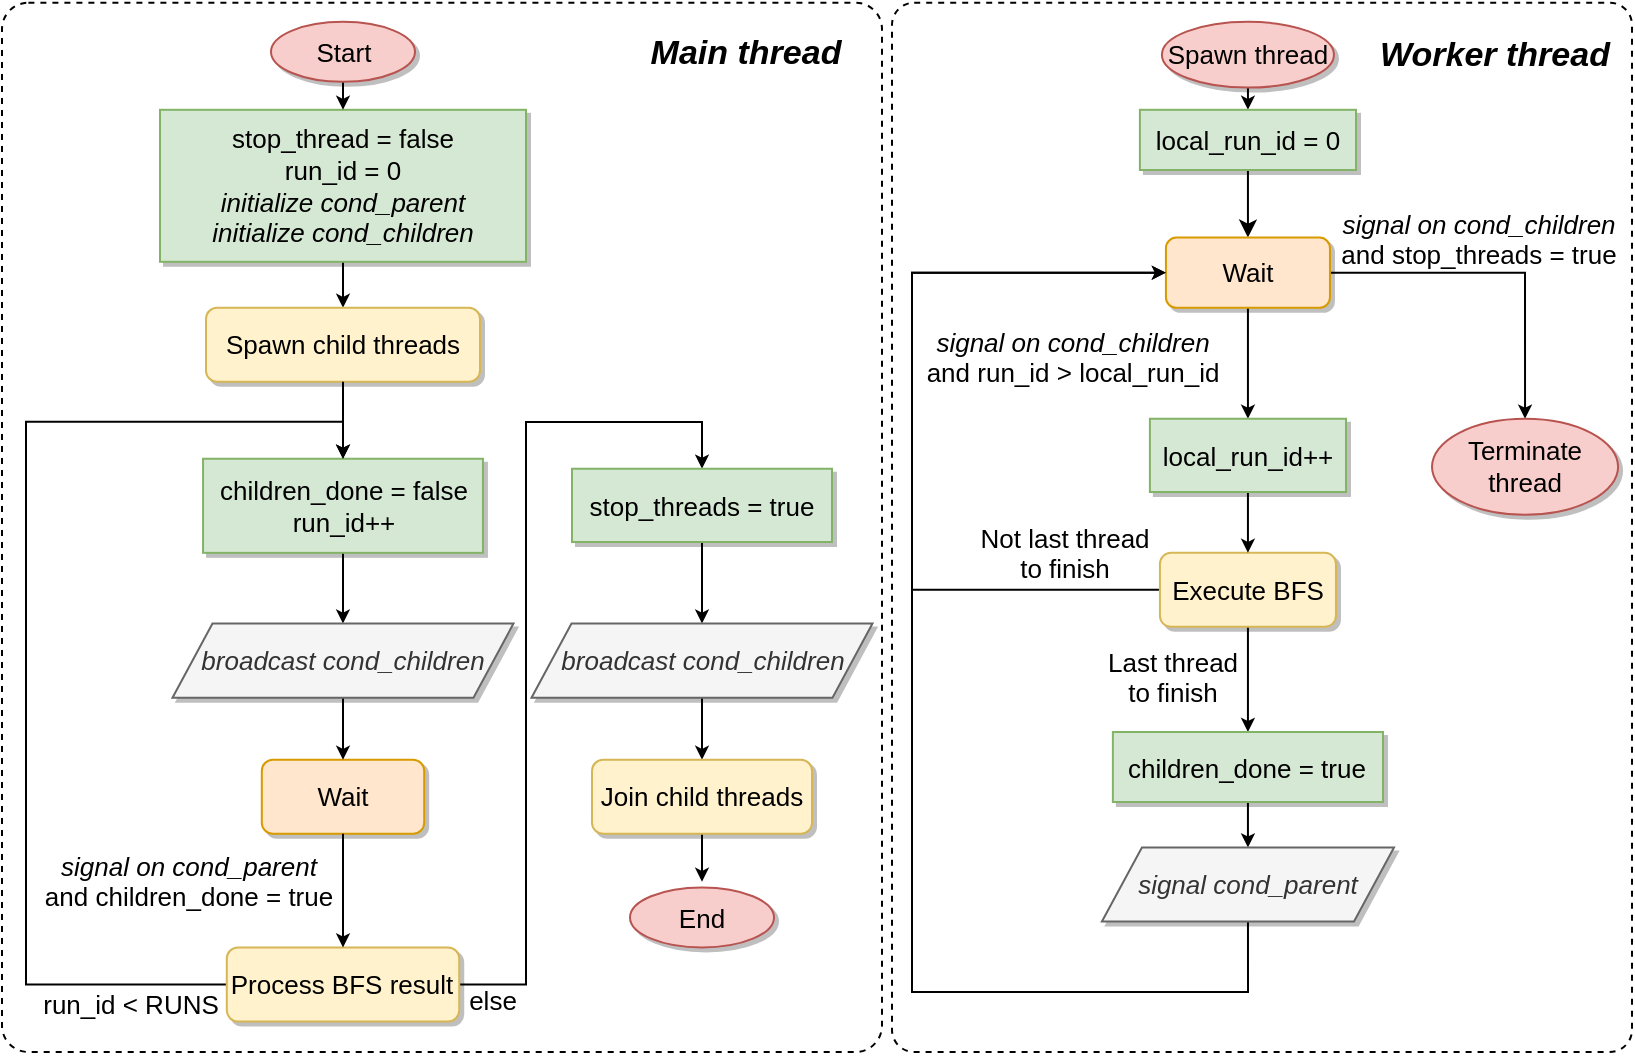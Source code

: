 <mxfile version="28.1.1" pages="2">
  <diagram name="Pagina-1" id="weOUfHD0KeEvNHEAxsnv">
    <mxGraphModel dx="1455" dy="915" grid="1" gridSize="10" guides="1" tooltips="1" connect="1" arrows="1" fold="1" page="1" pageScale="1" pageWidth="827" pageHeight="1169" math="0" shadow="0">
      <root>
        <mxCell id="0" />
        <mxCell id="1" parent="0" />
        <mxCell id="Z3OlB_a1Z592820NqINB-30" value="" style="rounded=1;whiteSpace=wrap;html=1;fillColor=none;dashed=1;arcSize=3;" parent="1" vertex="1">
          <mxGeometry x="450" y="45.35" width="370" height="524.65" as="geometry" />
        </mxCell>
        <mxCell id="Z3OlB_a1Z592820NqINB-27" value="" style="rounded=1;whiteSpace=wrap;html=1;fillColor=none;dashed=1;arcSize=3;" parent="1" vertex="1">
          <mxGeometry x="5" y="45.35" width="440" height="524.65" as="geometry" />
        </mxCell>
        <mxCell id="axZ-wje2O_LlCnUpJh3W-31" style="edgeStyle=orthogonalEdgeStyle;rounded=0;orthogonalLoop=1;jettySize=auto;html=1;exitX=0.5;exitY=1;exitDx=0;exitDy=0;entryX=0.5;entryY=0;entryDx=0;entryDy=0;endSize=4;fontSize=13;" parent="1" source="axZ-wje2O_LlCnUpJh3W-17" target="axZ-wje2O_LlCnUpJh3W-20" edge="1">
          <mxGeometry relative="1" as="geometry" />
        </mxCell>
        <mxCell id="axZ-wje2O_LlCnUpJh3W-17" value="&lt;div&gt;stop_thread = false&lt;/div&gt;&lt;div&gt;run_id = 0&lt;/div&gt;&lt;div&gt;&lt;i&gt;initialize cond_parent&lt;/i&gt;&lt;/div&gt;&lt;div&gt;&lt;i&gt;initialize cond_children&lt;/i&gt;&lt;/div&gt;" style="rounded=0;whiteSpace=wrap;html=1;fontSize=13;shadow=1;shadowOffsetY=2;shadowBlur=0;fillColor=#d5e8d4;strokeColor=#82b366;" parent="1" vertex="1">
          <mxGeometry x="84" y="98.9" width="183" height="76" as="geometry" />
        </mxCell>
        <mxCell id="axZ-wje2O_LlCnUpJh3W-30" style="edgeStyle=orthogonalEdgeStyle;rounded=0;orthogonalLoop=1;jettySize=auto;html=1;exitX=0.5;exitY=1;exitDx=0;exitDy=0;entryX=0.5;entryY=0;entryDx=0;entryDy=0;endSize=4;fontSize=13;" parent="1" source="axZ-wje2O_LlCnUpJh3W-18" target="axZ-wje2O_LlCnUpJh3W-17" edge="1">
          <mxGeometry relative="1" as="geometry" />
        </mxCell>
        <mxCell id="axZ-wje2O_LlCnUpJh3W-18" value="Start" style="ellipse;whiteSpace=wrap;html=1;fontSize=13;shadow=1;shadowOffsetY=2;shadowBlur=0;fillColor=#f8cecc;strokeColor=#b85450;" parent="1" vertex="1">
          <mxGeometry x="139.5" y="54.9" width="72" height="30" as="geometry" />
        </mxCell>
        <mxCell id="axZ-wje2O_LlCnUpJh3W-20" value="&lt;font&gt;Spawn child threads&lt;/font&gt;" style="rounded=1;whiteSpace=wrap;html=1;shadow=1;shadowOffsetY=2;shadowBlur=0;fillColor=#fff2cc;strokeColor=#d6b656;fontSize=13;" parent="1" vertex="1">
          <mxGeometry x="107" y="197.9" width="137" height="37" as="geometry" />
        </mxCell>
        <mxCell id="axZ-wje2O_LlCnUpJh3W-33" style="edgeStyle=orthogonalEdgeStyle;rounded=0;orthogonalLoop=1;jettySize=auto;html=1;exitX=0.5;exitY=1;exitDx=0;exitDy=0;entryX=0.5;entryY=0;entryDx=0;entryDy=0;endSize=4;fontSize=13;" parent="1" source="axZ-wje2O_LlCnUpJh3W-21" target="axZ-wje2O_LlCnUpJh3W-25" edge="1">
          <mxGeometry relative="1" as="geometry" />
        </mxCell>
        <mxCell id="axZ-wje2O_LlCnUpJh3W-21" value="&lt;div&gt;children_done = false&lt;/div&gt;&lt;div&gt;run_id++&lt;/div&gt;" style="rounded=0;whiteSpace=wrap;html=1;fontSize=13;shadow=1;shadowOffsetY=2;shadowBlur=0;fillColor=#d5e8d4;strokeColor=#82b366;" parent="1" vertex="1">
          <mxGeometry x="105.52" y="273.37" width="139.95" height="47.05" as="geometry" />
        </mxCell>
        <mxCell id="axZ-wje2O_LlCnUpJh3W-23" value="&lt;font&gt;Wait&lt;/font&gt;" style="rounded=1;whiteSpace=wrap;html=1;shadow=1;shadowOffsetY=2;shadowBlur=0;fillColor=#ffe6cc;strokeColor=#d79b00;fontSize=13;" parent="1" vertex="1">
          <mxGeometry x="134.9" y="423.9" width="81.2" height="37" as="geometry" />
        </mxCell>
        <mxCell id="axZ-wje2O_LlCnUpJh3W-36" style="edgeStyle=orthogonalEdgeStyle;rounded=0;orthogonalLoop=1;jettySize=auto;html=1;entryX=0.5;entryY=0;entryDx=0;entryDy=0;endSize=4;exitX=1;exitY=0.5;exitDx=0;exitDy=0;fontSize=13;" parent="1" source="axZ-wje2O_LlCnUpJh3W-24" target="axZ-wje2O_LlCnUpJh3W-27" edge="1">
          <mxGeometry relative="1" as="geometry">
            <mxPoint x="116.95" y="474.85" as="sourcePoint" />
            <Array as="points">
              <mxPoint x="267" y="536" />
              <mxPoint x="267" y="255" />
              <mxPoint x="355" y="255" />
            </Array>
          </mxGeometry>
        </mxCell>
        <mxCell id="axZ-wje2O_LlCnUpJh3W-46" value="&lt;font&gt;else&lt;/font&gt;" style="edgeLabel;html=1;align=center;verticalAlign=middle;resizable=0;points=[];labelBackgroundColor=none;fontSize=13;" parent="axZ-wje2O_LlCnUpJh3W-36" vertex="1" connectable="0">
          <mxGeometry x="-0.103" relative="1" as="geometry">
            <mxPoint x="-17" y="165" as="offset" />
          </mxGeometry>
        </mxCell>
        <mxCell id="axZ-wje2O_LlCnUpJh3W-40" style="edgeStyle=orthogonalEdgeStyle;rounded=0;orthogonalLoop=1;jettySize=auto;html=1;exitX=0;exitY=0.5;exitDx=0;exitDy=0;entryX=0.5;entryY=0;entryDx=0;entryDy=0;endSize=4;fontSize=13;" parent="1" source="axZ-wje2O_LlCnUpJh3W-24" target="axZ-wje2O_LlCnUpJh3W-21" edge="1">
          <mxGeometry relative="1" as="geometry">
            <Array as="points">
              <mxPoint x="17" y="535.9" />
              <mxPoint x="17" y="254.9" />
              <mxPoint x="176" y="254.9" />
            </Array>
          </mxGeometry>
        </mxCell>
        <mxCell id="axZ-wje2O_LlCnUpJh3W-45" value="&lt;font&gt;run_id &amp;lt; RUNS&lt;/font&gt;" style="edgeLabel;html=1;align=center;verticalAlign=middle;resizable=0;points=[];fontSize=13;" parent="axZ-wje2O_LlCnUpJh3W-40" vertex="1" connectable="0">
          <mxGeometry x="-0.916" relative="1" as="geometry">
            <mxPoint x="-25" y="10" as="offset" />
          </mxGeometry>
        </mxCell>
        <mxCell id="axZ-wje2O_LlCnUpJh3W-24" value="&lt;font&gt;Process BFS result&lt;/font&gt;" style="rounded=1;whiteSpace=wrap;html=1;shadow=1;shadowOffsetY=2;shadowBlur=0;fillColor=#fff2cc;strokeColor=#d6b656;fontSize=13;" parent="1" vertex="1">
          <mxGeometry x="117.39" y="517.71" width="116.23" height="37" as="geometry" />
        </mxCell>
        <mxCell id="axZ-wje2O_LlCnUpJh3W-34" style="edgeStyle=orthogonalEdgeStyle;rounded=0;orthogonalLoop=1;jettySize=auto;html=1;exitX=0.5;exitY=1;exitDx=0;exitDy=0;entryX=0.5;entryY=0;entryDx=0;entryDy=0;endSize=4;fontSize=13;" parent="1" source="axZ-wje2O_LlCnUpJh3W-25" target="axZ-wje2O_LlCnUpJh3W-23" edge="1">
          <mxGeometry relative="1" as="geometry" />
        </mxCell>
        <mxCell id="axZ-wje2O_LlCnUpJh3W-25" value="&lt;font&gt;&lt;i&gt;broadcast cond_children&lt;/i&gt;&lt;/font&gt;" style="shape=parallelogram;perimeter=parallelogramPerimeter;whiteSpace=wrap;html=1;fixedSize=1;shadow=1;shadowOffsetY=2;shadowBlur=0;fillColor=#f5f5f5;fontColor=#333333;strokeColor=#666666;fontSize=13;" parent="1" vertex="1">
          <mxGeometry x="90.24" y="355.8" width="170.5" height="37.05" as="geometry" />
        </mxCell>
        <mxCell id="axZ-wje2O_LlCnUpJh3W-38" style="edgeStyle=orthogonalEdgeStyle;rounded=0;orthogonalLoop=1;jettySize=auto;html=1;exitX=0.5;exitY=1;exitDx=0;exitDy=0;entryX=0.5;entryY=0;entryDx=0;entryDy=0;endSize=4;fontSize=13;" parent="1" source="ktLHEEdzuGPqiN-R30MQ-1" target="axZ-wje2O_LlCnUpJh3W-28" edge="1">
          <mxGeometry relative="1" as="geometry">
            <mxPoint x="355" y="394.9" as="sourcePoint" />
          </mxGeometry>
        </mxCell>
        <mxCell id="axZ-wje2O_LlCnUpJh3W-37" style="edgeStyle=orthogonalEdgeStyle;rounded=0;orthogonalLoop=1;jettySize=auto;html=1;exitX=0.5;exitY=1;exitDx=0;exitDy=0;entryX=0.5;entryY=0;entryDx=0;entryDy=0;endSize=4;fontSize=13;" parent="1" source="axZ-wje2O_LlCnUpJh3W-27" target="ktLHEEdzuGPqiN-R30MQ-1" edge="1">
          <mxGeometry relative="1" as="geometry">
            <mxPoint x="355" y="355.8" as="targetPoint" />
          </mxGeometry>
        </mxCell>
        <mxCell id="axZ-wje2O_LlCnUpJh3W-27" value="stop_threads = true" style="rounded=0;whiteSpace=wrap;html=1;fontSize=13;shadow=1;shadowOffsetY=2;shadowBlur=0;fillColor=#d5e8d4;strokeColor=#82b366;" parent="1" vertex="1">
          <mxGeometry x="290" y="278.37" width="130" height="36.63" as="geometry" />
        </mxCell>
        <mxCell id="axZ-wje2O_LlCnUpJh3W-39" style="edgeStyle=orthogonalEdgeStyle;rounded=0;orthogonalLoop=1;jettySize=auto;html=1;exitX=0.5;exitY=1;exitDx=0;exitDy=0;entryX=0.5;entryY=0;entryDx=0;entryDy=0;endSize=4;fontSize=13;" parent="1" source="axZ-wje2O_LlCnUpJh3W-28" edge="1">
          <mxGeometry relative="1" as="geometry">
            <mxPoint x="355" y="484.9" as="targetPoint" />
          </mxGeometry>
        </mxCell>
        <mxCell id="axZ-wje2O_LlCnUpJh3W-28" value="&lt;font&gt;Join child threads&lt;/font&gt;" style="rounded=1;whiteSpace=wrap;html=1;shadow=1;shadowOffsetY=2;shadowBlur=0;fillColor=#fff2cc;strokeColor=#d6b656;fontSize=13;" parent="1" vertex="1">
          <mxGeometry x="300" y="423.9" width="110" height="37" as="geometry" />
        </mxCell>
        <mxCell id="axZ-wje2O_LlCnUpJh3W-32" style="edgeStyle=orthogonalEdgeStyle;rounded=0;orthogonalLoop=1;jettySize=auto;html=1;exitX=0.5;exitY=1;exitDx=0;exitDy=0;entryX=0.5;entryY=0;entryDx=0;entryDy=0;endSize=4;fontSize=13;" parent="1" source="axZ-wje2O_LlCnUpJh3W-20" target="axZ-wje2O_LlCnUpJh3W-21" edge="1">
          <mxGeometry relative="1" as="geometry">
            <mxPoint x="155" y="279.9" as="targetPoint" />
          </mxGeometry>
        </mxCell>
        <mxCell id="axZ-wje2O_LlCnUpJh3W-35" style="edgeStyle=orthogonalEdgeStyle;rounded=0;orthogonalLoop=1;jettySize=auto;html=1;exitX=0.5;exitY=1;exitDx=0;exitDy=0;entryX=0.5;entryY=0;entryDx=0;entryDy=0;endSize=4;fontSize=13;" parent="1" source="axZ-wje2O_LlCnUpJh3W-23" target="axZ-wje2O_LlCnUpJh3W-24" edge="1">
          <mxGeometry relative="1" as="geometry" />
        </mxCell>
        <mxCell id="axZ-wje2O_LlCnUpJh3W-47" value="&lt;div style=&quot;line-height: 110%;&quot;&gt;&lt;div&gt;&lt;div&gt;&lt;font&gt;&lt;i&gt;signal on cond_parent&lt;/i&gt;&lt;/font&gt;&lt;/div&gt;&lt;div&gt;&lt;font&gt;and children_done = true&lt;/font&gt;&lt;/div&gt;&lt;/div&gt;&lt;/div&gt;" style="edgeLabel;html=1;align=center;verticalAlign=middle;resizable=0;points=[];fontSize=13;" parent="axZ-wje2O_LlCnUpJh3W-35" vertex="1" connectable="0">
          <mxGeometry x="-0.162" y="-1" relative="1" as="geometry">
            <mxPoint x="-77" as="offset" />
          </mxGeometry>
        </mxCell>
        <mxCell id="Z3OlB_a1Z592820NqINB-1" style="edgeStyle=orthogonalEdgeStyle;rounded=0;orthogonalLoop=1;jettySize=auto;html=1;exitX=0.5;exitY=1;exitDx=0;exitDy=0;entryX=0.5;entryY=0;entryDx=0;entryDy=0;endSize=4;fontSize=13;" parent="1" source="Z3OlB_a1Z592820NqINB-2" target="Z3OlB_a1Z592820NqINB-4" edge="1">
          <mxGeometry relative="1" as="geometry">
            <mxPoint x="623.95" y="99.9" as="sourcePoint" />
          </mxGeometry>
        </mxCell>
        <mxCell id="Z3OlB_a1Z592820NqINB-2" value="Spawn thread" style="ellipse;whiteSpace=wrap;html=1;fontSize=13;shadow=1;shadowOffsetY=2;shadowBlur=0;fillColor=#f8cecc;strokeColor=#b85450;" parent="1" vertex="1">
          <mxGeometry x="584.95" y="54.9" width="86.05" height="32.9" as="geometry" />
        </mxCell>
        <mxCell id="Z3OlB_a1Z592820NqINB-24" style="edgeStyle=orthogonalEdgeStyle;rounded=0;orthogonalLoop=1;jettySize=auto;html=1;exitX=0.5;exitY=1;exitDx=0;exitDy=0;entryX=0.5;entryY=0;entryDx=0;entryDy=0;" parent="1" source="Z3OlB_a1Z592820NqINB-4" target="Z3OlB_a1Z592820NqINB-9" edge="1">
          <mxGeometry relative="1" as="geometry" />
        </mxCell>
        <mxCell id="Z3OlB_a1Z592820NqINB-4" value="local_run_id = 0" style="rounded=0;whiteSpace=wrap;html=1;fontSize=13;shadow=1;shadowOffsetY=2;shadowBlur=0;fillColor=#d5e8d4;strokeColor=#82b366;" parent="1" vertex="1">
          <mxGeometry x="573.95" y="98.9" width="108.05" height="30.1" as="geometry" />
        </mxCell>
        <mxCell id="Z3OlB_a1Z592820NqINB-5" style="edgeStyle=orthogonalEdgeStyle;rounded=0;orthogonalLoop=1;jettySize=auto;html=1;exitX=1;exitY=0.5;exitDx=0;exitDy=0;entryX=0.5;entryY=0;entryDx=0;entryDy=0;endSize=4;fontSize=13;" parent="1" source="Z3OlB_a1Z592820NqINB-9" target="Z3OlB_a1Z592820NqINB-19" edge="1">
          <mxGeometry relative="1" as="geometry" />
        </mxCell>
        <mxCell id="Z3OlB_a1Z592820NqINB-6" value="&lt;div style=&quot;line-height: 110%;&quot;&gt;&lt;div&gt;&lt;div&gt;&lt;div&gt;&lt;font&gt;&lt;i&gt;signal on cond_children&lt;/i&gt;&lt;/font&gt;&lt;/div&gt;&lt;div&gt;&lt;font&gt;and stop_threads = true&lt;/font&gt;&lt;/div&gt;&lt;/div&gt;&lt;/div&gt;&lt;/div&gt;" style="edgeLabel;html=1;align=center;verticalAlign=middle;resizable=0;points=[];fontSize=13;" parent="Z3OlB_a1Z592820NqINB-5" vertex="1" connectable="0">
          <mxGeometry x="-0.618" y="-2" relative="1" as="geometry">
            <mxPoint x="41" y="-19" as="offset" />
          </mxGeometry>
        </mxCell>
        <mxCell id="Z3OlB_a1Z592820NqINB-7" style="edgeStyle=orthogonalEdgeStyle;rounded=0;orthogonalLoop=1;jettySize=auto;html=1;exitX=0.5;exitY=1;exitDx=0;exitDy=0;entryX=0.5;entryY=0;entryDx=0;entryDy=0;endSize=4;fontSize=13;" parent="1" source="Z3OlB_a1Z592820NqINB-9" target="Z3OlB_a1Z592820NqINB-21" edge="1">
          <mxGeometry relative="1" as="geometry" />
        </mxCell>
        <mxCell id="Z3OlB_a1Z592820NqINB-8" value="&lt;div style=&quot;line-height: 110%;&quot;&gt;&lt;div&gt;&lt;i&gt;signal on cond_children&lt;/i&gt;&lt;/div&gt;&lt;div&gt;and run_id &amp;gt; local_run_id&lt;/div&gt;&lt;/div&gt;" style="edgeLabel;html=1;align=center;verticalAlign=middle;resizable=0;points=[];fontSize=13;labelBorderColor=none;spacing=2;" parent="Z3OlB_a1Z592820NqINB-7" vertex="1" connectable="0">
          <mxGeometry x="-0.15" y="1" relative="1" as="geometry">
            <mxPoint x="-89" y="1" as="offset" />
          </mxGeometry>
        </mxCell>
        <mxCell id="Z3OlB_a1Z592820NqINB-9" value="&lt;font&gt;Wait&lt;/font&gt;" style="rounded=1;whiteSpace=wrap;html=1;shadow=1;shadowOffsetY=2;shadowBlur=0;fillColor=#ffe6cc;strokeColor=#d79b00;fontSize=13;" parent="1" vertex="1">
          <mxGeometry x="586.96" y="162.8" width="82.02" height="35.1" as="geometry" />
        </mxCell>
        <mxCell id="Z3OlB_a1Z592820NqINB-10" style="edgeStyle=orthogonalEdgeStyle;rounded=0;orthogonalLoop=1;jettySize=auto;html=1;exitX=0.5;exitY=1;exitDx=0;exitDy=0;entryX=0.5;entryY=0;entryDx=0;entryDy=0;endSize=4;fontSize=13;" parent="1" source="Z3OlB_a1Z592820NqINB-14" target="Z3OlB_a1Z592820NqINB-16" edge="1">
          <mxGeometry relative="1" as="geometry" />
        </mxCell>
        <mxCell id="Z3OlB_a1Z592820NqINB-11" value="&lt;div style=&quot;line-height: 110%;&quot;&gt;&lt;div&gt;&lt;div&gt;Last thread&lt;/div&gt;&lt;div&gt;to finish&lt;/div&gt;&lt;/div&gt;&lt;/div&gt;" style="edgeLabel;html=1;align=center;verticalAlign=middle;resizable=0;points=[];fontSize=13;" parent="Z3OlB_a1Z592820NqINB-10" vertex="1" connectable="0">
          <mxGeometry x="-0.211" relative="1" as="geometry">
            <mxPoint x="-38" y="5" as="offset" />
          </mxGeometry>
        </mxCell>
        <mxCell id="Z3OlB_a1Z592820NqINB-12" style="edgeStyle=orthogonalEdgeStyle;rounded=0;orthogonalLoop=1;jettySize=auto;html=1;exitX=0;exitY=0.5;exitDx=0;exitDy=0;entryX=0;entryY=0.5;entryDx=0;entryDy=0;endSize=4;fontSize=13;" parent="1" source="Z3OlB_a1Z592820NqINB-14" target="Z3OlB_a1Z592820NqINB-9" edge="1">
          <mxGeometry relative="1" as="geometry">
            <Array as="points">
              <mxPoint x="460" y="339" />
              <mxPoint x="460" y="180" />
            </Array>
          </mxGeometry>
        </mxCell>
        <mxCell id="Z3OlB_a1Z592820NqINB-13" value="&lt;div style=&quot;line-height: 110%;&quot;&gt;&lt;div&gt;&lt;div&gt;Not last thread&lt;/div&gt;&lt;div&gt;to finish&lt;/div&gt;&lt;/div&gt;&lt;/div&gt;" style="edgeLabel;html=1;align=center;verticalAlign=middle;resizable=0;points=[];labelBackgroundColor=none;fontSize=13;" parent="Z3OlB_a1Z592820NqINB-12" vertex="1" connectable="0">
          <mxGeometry x="-0.638" y="-1" relative="1" as="geometry">
            <mxPoint x="26" y="-17" as="offset" />
          </mxGeometry>
        </mxCell>
        <mxCell id="Z3OlB_a1Z592820NqINB-14" value="&lt;font&gt;Execute BFS&lt;/font&gt;" style="rounded=1;whiteSpace=wrap;html=1;shadow=1;shadowOffsetY=2;shadowBlur=0;fillColor=#fff2cc;strokeColor=#d6b656;fontSize=13;" parent="1" vertex="1">
          <mxGeometry x="583.96" y="320.42" width="88.02" height="37" as="geometry" />
        </mxCell>
        <mxCell id="Z3OlB_a1Z592820NqINB-15" style="edgeStyle=orthogonalEdgeStyle;rounded=0;orthogonalLoop=1;jettySize=auto;html=1;exitX=0.5;exitY=1;exitDx=0;exitDy=0;entryX=0.5;entryY=0;entryDx=0;entryDy=0;endSize=4;fontSize=13;" parent="1" source="Z3OlB_a1Z592820NqINB-16" target="Z3OlB_a1Z592820NqINB-18" edge="1">
          <mxGeometry relative="1" as="geometry" />
        </mxCell>
        <mxCell id="Z3OlB_a1Z592820NqINB-16" value="children_done = true" style="rounded=0;whiteSpace=wrap;html=1;fontSize=13;shadow=1;shadowOffsetY=2;shadowBlur=0;fillColor=#d5e8d4;strokeColor=#82b366;" parent="1" vertex="1">
          <mxGeometry x="560.44" y="410" width="135.05" height="35" as="geometry" />
        </mxCell>
        <mxCell id="Z3OlB_a1Z592820NqINB-17" style="edgeStyle=orthogonalEdgeStyle;rounded=0;orthogonalLoop=1;jettySize=auto;html=1;exitX=0.5;exitY=1;exitDx=0;exitDy=0;entryX=0;entryY=0.5;entryDx=0;entryDy=0;endSize=4;fontSize=13;" parent="1" source="Z3OlB_a1Z592820NqINB-18" target="Z3OlB_a1Z592820NqINB-9" edge="1">
          <mxGeometry relative="1" as="geometry">
            <Array as="points">
              <mxPoint x="628" y="540" />
              <mxPoint x="460" y="540" />
              <mxPoint x="460" y="180" />
            </Array>
          </mxGeometry>
        </mxCell>
        <mxCell id="Z3OlB_a1Z592820NqINB-18" value="&lt;font&gt;&lt;i&gt;signal cond_parent&lt;/i&gt;&lt;/font&gt;" style="shape=parallelogram;perimeter=parallelogramPerimeter;whiteSpace=wrap;html=1;fixedSize=1;shadow=1;shadowOffsetY=2;shadowBlur=0;fillColor=#f5f5f5;fontColor=#333333;strokeColor=#666666;fontSize=13;" parent="1" vertex="1">
          <mxGeometry x="554.96" y="467.71" width="146.05" height="37.05" as="geometry" />
        </mxCell>
        <mxCell id="Z3OlB_a1Z592820NqINB-19" value="Terminate thread" style="ellipse;whiteSpace=wrap;html=1;fontSize=13;shadow=1;shadowOffsetY=2;shadowBlur=0;fillColor=#f8cecc;strokeColor=#b85450;" parent="1" vertex="1">
          <mxGeometry x="720" y="253.37" width="93.05" height="48" as="geometry" />
        </mxCell>
        <mxCell id="Z3OlB_a1Z592820NqINB-20" style="edgeStyle=orthogonalEdgeStyle;rounded=0;orthogonalLoop=1;jettySize=auto;html=1;exitX=0.5;exitY=1;exitDx=0;exitDy=0;entryX=0.5;entryY=0;entryDx=0;entryDy=0;endSize=4;fontSize=13;" parent="1" source="Z3OlB_a1Z592820NqINB-21" target="Z3OlB_a1Z592820NqINB-14" edge="1">
          <mxGeometry relative="1" as="geometry" />
        </mxCell>
        <mxCell id="Z3OlB_a1Z592820NqINB-21" value="local_run_id++" style="rounded=0;whiteSpace=wrap;html=1;fontSize=13;shadow=1;shadowOffsetY=2;shadowBlur=0;fillColor=#d5e8d4;strokeColor=#82b366;" parent="1" vertex="1">
          <mxGeometry x="578.95" y="253.37" width="98.05" height="36.63" as="geometry" />
        </mxCell>
        <mxCell id="Z3OlB_a1Z592820NqINB-22" value="End" style="ellipse;whiteSpace=wrap;html=1;fontSize=13;shadow=1;shadowOffsetY=2;shadowBlur=0;fillColor=#f8cecc;strokeColor=#b85450;" parent="1" vertex="1">
          <mxGeometry x="319" y="487.71" width="72" height="30" as="geometry" />
        </mxCell>
        <mxCell id="Z3OlB_a1Z592820NqINB-28" value="Main thread" style="text;html=1;align=center;verticalAlign=middle;whiteSpace=wrap;rounded=0;fontSize=17;fontStyle=3" parent="1" vertex="1">
          <mxGeometry x="322" y="54.9" width="110" height="32.2" as="geometry" />
        </mxCell>
        <mxCell id="Z3OlB_a1Z592820NqINB-31" value="Worker thread" style="text;html=1;align=center;verticalAlign=middle;whiteSpace=wrap;rounded=0;fontSize=17;fontStyle=3" parent="1" vertex="1">
          <mxGeometry x="684" y="55.6" width="135.49" height="32.2" as="geometry" />
        </mxCell>
        <mxCell id="ktLHEEdzuGPqiN-R30MQ-1" value="&lt;font&gt;&lt;i&gt;broadcast cond_children&lt;/i&gt;&lt;/font&gt;" style="shape=parallelogram;perimeter=parallelogramPerimeter;whiteSpace=wrap;html=1;fixedSize=1;shadow=1;shadowOffsetY=2;shadowBlur=0;fillColor=#f5f5f5;fontColor=#333333;strokeColor=#666666;fontSize=13;" vertex="1" parent="1">
          <mxGeometry x="269.75" y="355.8" width="170.5" height="37.05" as="geometry" />
        </mxCell>
      </root>
    </mxGraphModel>
  </diagram>
  <diagram id="9reFpWQWKbZ8Iq32I8UR" name="Pagina-3">
    <mxGraphModel dx="946" dy="595" grid="1" gridSize="10" guides="1" tooltips="1" connect="1" arrows="1" fold="1" page="1" pageScale="1" pageWidth="827" pageHeight="1169" math="0" shadow="0">
      <root>
        <mxCell id="0" />
        <mxCell id="1" parent="0" />
        <mxCell id="daHALMBB79dU5J38Th3N-1" value="active_threads" style="text;html=1;align=center;verticalAlign=middle;whiteSpace=wrap;rounded=0;fontSize=12;" parent="1" vertex="1">
          <mxGeometry x="140" y="44" width="80" height="30" as="geometry" />
        </mxCell>
        <mxCell id="daHALMBB79dU5J38Th3N-2" value="3" style="rounded=0;whiteSpace=wrap;html=1;fontColor=#000000;fontSize=15;" parent="1" vertex="1">
          <mxGeometry x="165" y="70" width="30" height="30" as="geometry" />
        </mxCell>
        <mxCell id="daHALMBB79dU5J38Th3N-3" value="2" style="rounded=0;whiteSpace=wrap;html=1;fontColor=#FF0000;fontSize=15;" parent="1" vertex="1">
          <mxGeometry x="165" y="110" width="30" height="30" as="geometry" />
        </mxCell>
        <mxCell id="daHALMBB79dU5J38Th3N-4" value="1" style="rounded=0;whiteSpace=wrap;html=1;fontColor=#FF0000;fontSize=15;" parent="1" vertex="1">
          <mxGeometry x="165" y="150" width="30" height="30" as="geometry" />
        </mxCell>
        <mxCell id="daHALMBB79dU5J38Th3N-5" value="4" style="rounded=0;whiteSpace=wrap;html=1;fontColor=#FF0000;fontSize=15;" parent="1" vertex="1">
          <mxGeometry x="165" y="190" width="30" height="30" as="geometry" />
        </mxCell>
        <mxCell id="daHALMBB79dU5J38Th3N-7" value="" style="endArrow=classic;html=1;rounded=0;" parent="1" edge="1">
          <mxGeometry width="50" height="50" relative="1" as="geometry">
            <mxPoint x="80" y="70" as="sourcePoint" />
            <mxPoint x="80" y="260" as="targetPoint" />
          </mxGeometry>
        </mxCell>
        <mxCell id="daHALMBB79dU5J38Th3N-8" value="time" style="text;html=1;align=center;verticalAlign=middle;whiteSpace=wrap;rounded=0;rotation=-90;" parent="1" vertex="1">
          <mxGeometry x="40" y="130" width="60" height="30" as="geometry" />
        </mxCell>
        <mxCell id="daHALMBB79dU5J38Th3N-59" style="edgeStyle=orthogonalEdgeStyle;rounded=0;orthogonalLoop=1;jettySize=auto;html=1;exitX=0;exitY=0.5;exitDx=0;exitDy=0;entryX=1;entryY=0.5;entryDx=0;entryDy=0;" parent="1" source="daHALMBB79dU5J38Th3N-11" target="daHALMBB79dU5J38Th3N-3" edge="1">
          <mxGeometry relative="1" as="geometry" />
        </mxCell>
        <mxCell id="daHALMBB79dU5J38Th3N-11" value="1" style="rounded=0;whiteSpace=wrap;html=1;fillColor=#7EA6E0;strokeColor=none;fontSize=15;" parent="1" vertex="1">
          <mxGeometry x="228" y="110" width="30" height="30" as="geometry" />
        </mxCell>
        <mxCell id="daHALMBB79dU5J38Th3N-60" style="edgeStyle=orthogonalEdgeStyle;rounded=0;orthogonalLoop=1;jettySize=auto;html=1;exitX=0;exitY=0.5;exitDx=0;exitDy=0;entryX=1;entryY=0.5;entryDx=0;entryDy=0;" parent="1" source="daHALMBB79dU5J38Th3N-13" target="daHALMBB79dU5J38Th3N-4" edge="1">
          <mxGeometry relative="1" as="geometry" />
        </mxCell>
        <mxCell id="daHALMBB79dU5J38Th3N-13" value="2" style="rounded=0;whiteSpace=wrap;html=1;fillColor=#7EA6E0;strokeColor=none;fontSize=15;" parent="1" vertex="1">
          <mxGeometry x="268" y="150" width="30" height="30" as="geometry" />
        </mxCell>
        <mxCell id="daHALMBB79dU5J38Th3N-15" value="" style="rounded=0;whiteSpace=wrap;html=1;fillColor=#7EA6E0;strokeColor=none;gradientColor=none;gradientDirection=radial;fillStyle=auto;" parent="1" vertex="1">
          <mxGeometry x="308" y="190" width="30" height="30" as="geometry" />
        </mxCell>
        <mxCell id="daHALMBB79dU5J38Th3N-18" value="1" style="rounded=0;whiteSpace=wrap;html=1;fillColor=#FF6666;strokeColor=none;fontSize=15;" parent="1" vertex="1">
          <mxGeometry x="228" y="230" width="30" height="30" as="geometry" />
        </mxCell>
        <mxCell id="daHALMBB79dU5J38Th3N-19" value="2" style="rounded=0;whiteSpace=wrap;html=1;fillColor=#FF6666;strokeColor=none;fontSize=15;" parent="1" vertex="1">
          <mxGeometry x="268" y="230" width="30" height="30" as="geometry" />
        </mxCell>
        <mxCell id="daHALMBB79dU5J38Th3N-27" value="" style="rounded=0;whiteSpace=wrap;html=1;strokeColor=none;fillColor=#FF6666;" parent="1" vertex="1">
          <mxGeometry x="308" y="205" width="30" height="15" as="geometry" />
        </mxCell>
        <mxCell id="daHALMBB79dU5J38Th3N-61" style="edgeStyle=orthogonalEdgeStyle;rounded=0;orthogonalLoop=1;jettySize=auto;html=1;exitX=0;exitY=0.5;exitDx=0;exitDy=0;entryX=1;entryY=0.5;entryDx=0;entryDy=0;" parent="1" source="daHALMBB79dU5J38Th3N-28" target="daHALMBB79dU5J38Th3N-5" edge="1">
          <mxGeometry relative="1" as="geometry" />
        </mxCell>
        <mxCell id="daHALMBB79dU5J38Th3N-62" style="edgeStyle=orthogonalEdgeStyle;rounded=1;orthogonalLoop=1;jettySize=auto;html=1;exitX=0;exitY=0.5;exitDx=0;exitDy=0;entryX=1;entryY=0.5;entryDx=0;entryDy=0;curved=0;" parent="1" source="daHALMBB79dU5J38Th3N-28" target="daHALMBB79dU5J38Th3N-42" edge="1">
          <mxGeometry relative="1" as="geometry">
            <Array as="points">
              <mxPoint x="280" y="205" />
              <mxPoint x="280" y="185" />
              <mxPoint x="140" y="185" />
              <mxPoint x="140" y="205" />
            </Array>
          </mxGeometry>
        </mxCell>
        <mxCell id="daHALMBB79dU5J38Th3N-28" value="3" style="text;html=1;align=center;verticalAlign=middle;whiteSpace=wrap;rounded=0;fontSize=15;" parent="1" vertex="1">
          <mxGeometry x="308" y="190" width="30" height="30" as="geometry" />
        </mxCell>
        <mxCell id="daHALMBB79dU5J38Th3N-33" value="" style="endArrow=none;html=1;rounded=0;strokeColor=light-dark(#7EA6E0,#EDEDED);strokeWidth=2;" parent="1" edge="1">
          <mxGeometry width="50" height="50" relative="1" as="geometry">
            <mxPoint x="348" y="205" as="sourcePoint" />
            <mxPoint x="350" y="110" as="targetPoint" />
          </mxGeometry>
        </mxCell>
        <mxCell id="daHALMBB79dU5J38Th3N-35" value="" style="endArrow=none;html=1;rounded=0;strokeColor=light-dark(#FF6666,#EDEDED);strokeWidth=2;fontColor=#FF6666;" parent="1" edge="1">
          <mxGeometry width="50" height="50" relative="1" as="geometry">
            <mxPoint x="348" y="260" as="sourcePoint" />
            <mxPoint x="348" y="205" as="targetPoint" />
          </mxGeometry>
        </mxCell>
        <mxCell id="daHALMBB79dU5J38Th3N-37" value="distance" style="text;html=1;align=center;verticalAlign=middle;whiteSpace=wrap;rounded=0;fontSize=12;" parent="1" vertex="1">
          <mxGeometry x="70" y="44" width="80" height="30" as="geometry" />
        </mxCell>
        <mxCell id="daHALMBB79dU5J38Th3N-39" value="2" style="rounded=0;whiteSpace=wrap;html=1;fontSize=15;" parent="1" vertex="1">
          <mxGeometry x="95" y="70" width="30" height="30" as="geometry" />
        </mxCell>
        <mxCell id="daHALMBB79dU5J38Th3N-40" value="2" style="rounded=0;whiteSpace=wrap;html=1;fontSize=15;" parent="1" vertex="1">
          <mxGeometry x="95" y="110" width="30" height="30" as="geometry" />
        </mxCell>
        <mxCell id="daHALMBB79dU5J38Th3N-41" value="2" style="rounded=0;whiteSpace=wrap;html=1;fontSize=15;" parent="1" vertex="1">
          <mxGeometry x="95" y="150" width="30" height="30" as="geometry" />
        </mxCell>
        <mxCell id="daHALMBB79dU5J38Th3N-42" value="3" style="rounded=0;whiteSpace=wrap;html=1;fontColor=#FF0000;fontSize=15;" parent="1" vertex="1">
          <mxGeometry x="95" y="190" width="30" height="30" as="geometry" />
        </mxCell>
        <mxCell id="daHALMBB79dU5J38Th3N-56" value="4" style="rounded=0;whiteSpace=wrap;html=1;fontSize=15;" parent="1" vertex="1">
          <mxGeometry x="165" y="230" width="30" height="30" as="geometry" />
        </mxCell>
        <mxCell id="daHALMBB79dU5J38Th3N-57" value="3" style="rounded=0;whiteSpace=wrap;html=1;fontSize=15;" parent="1" vertex="1">
          <mxGeometry x="95" y="230" width="30" height="30" as="geometry" />
        </mxCell>
        <mxCell id="daHALMBB79dU5J38Th3N-63" value="Threads arriving at the barrier" style="text;html=1;align=center;verticalAlign=middle;whiteSpace=wrap;rounded=0;fontColor=#7EA6E0;fontSize=13;" parent="1" vertex="1">
          <mxGeometry x="354" y="130" width="96" height="60" as="geometry" />
        </mxCell>
        <mxCell id="daHALMBB79dU5J38Th3N-64" value="Threads leaving the barrier" style="text;html=1;align=center;verticalAlign=middle;whiteSpace=wrap;rounded=0;fontColor=#FF6666;fontSize=13;" parent="1" vertex="1">
          <mxGeometry x="354" y="200" width="96" height="60" as="geometry" />
        </mxCell>
      </root>
    </mxGraphModel>
  </diagram>
</mxfile>
